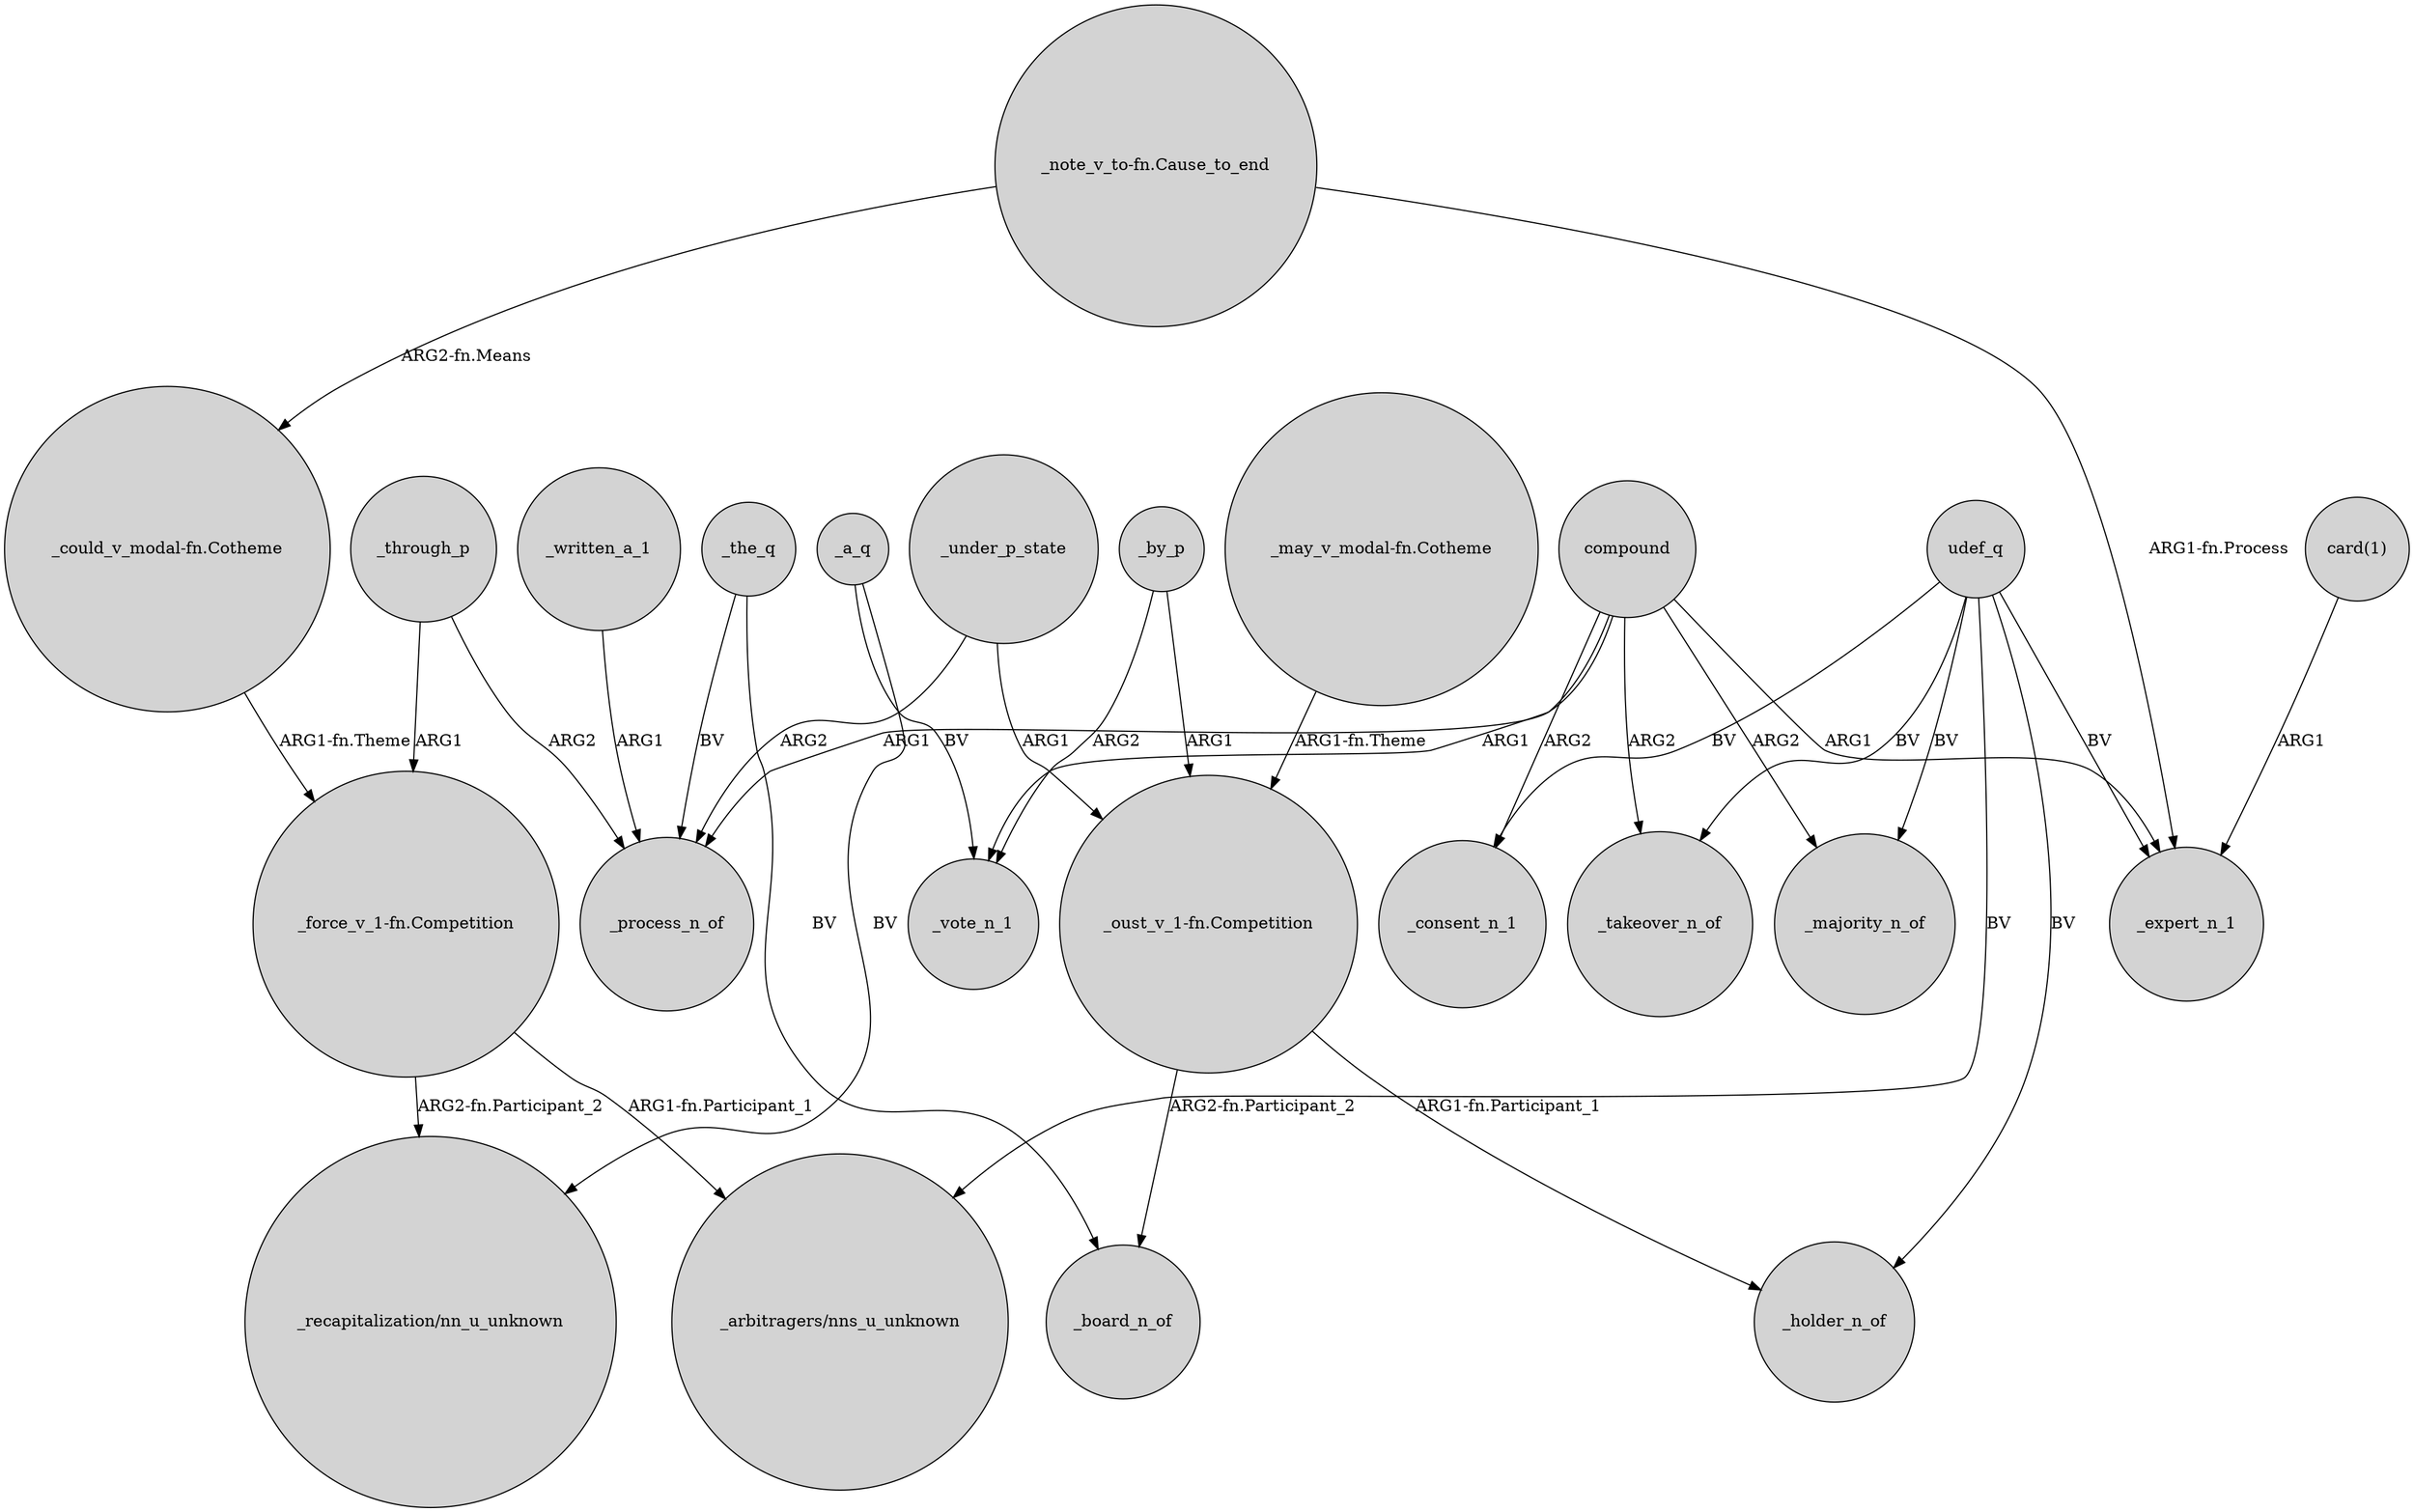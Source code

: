 digraph {
	node [shape=circle style=filled]
	_by_p -> _vote_n_1 [label=ARG2]
	_through_p -> "_force_v_1-fn.Competition" [label=ARG1]
	"_oust_v_1-fn.Competition" -> _board_n_of [label="ARG2-fn.Participant_2"]
	_the_q -> _process_n_of [label=BV]
	compound -> _expert_n_1 [label=ARG1]
	"_force_v_1-fn.Competition" -> "_recapitalization/nn_u_unknown" [label="ARG2-fn.Participant_2"]
	compound -> _process_n_of [label=ARG1]
	_a_q -> "_recapitalization/nn_u_unknown" [label=BV]
	compound -> _consent_n_1 [label=ARG2]
	_under_p_state -> "_oust_v_1-fn.Competition" [label=ARG1]
	_the_q -> _board_n_of [label=BV]
	"_note_v_to-fn.Cause_to_end" -> "_could_v_modal-fn.Cotheme" [label="ARG2-fn.Means"]
	"_could_v_modal-fn.Cotheme" -> "_force_v_1-fn.Competition" [label="ARG1-fn.Theme"]
	udef_q -> _takeover_n_of [label=BV]
	"_may_v_modal-fn.Cotheme" -> "_oust_v_1-fn.Competition" [label="ARG1-fn.Theme"]
	_a_q -> _vote_n_1 [label=BV]
	udef_q -> _holder_n_of [label=BV]
	_under_p_state -> _process_n_of [label=ARG2]
	"card(1)" -> _expert_n_1 [label=ARG1]
	"_oust_v_1-fn.Competition" -> _holder_n_of [label="ARG1-fn.Participant_1"]
	_written_a_1 -> _process_n_of [label=ARG1]
	udef_q -> _expert_n_1 [label=BV]
	compound -> _vote_n_1 [label=ARG1]
	"_force_v_1-fn.Competition" -> "_arbitragers/nns_u_unknown" [label="ARG1-fn.Participant_1"]
	_by_p -> "_oust_v_1-fn.Competition" [label=ARG1]
	compound -> _takeover_n_of [label=ARG2]
	udef_q -> _consent_n_1 [label=BV]
	udef_q -> "_arbitragers/nns_u_unknown" [label=BV]
	compound -> _majority_n_of [label=ARG2]
	_through_p -> _process_n_of [label=ARG2]
	udef_q -> _majority_n_of [label=BV]
	"_note_v_to-fn.Cause_to_end" -> _expert_n_1 [label="ARG1-fn.Process"]
}

